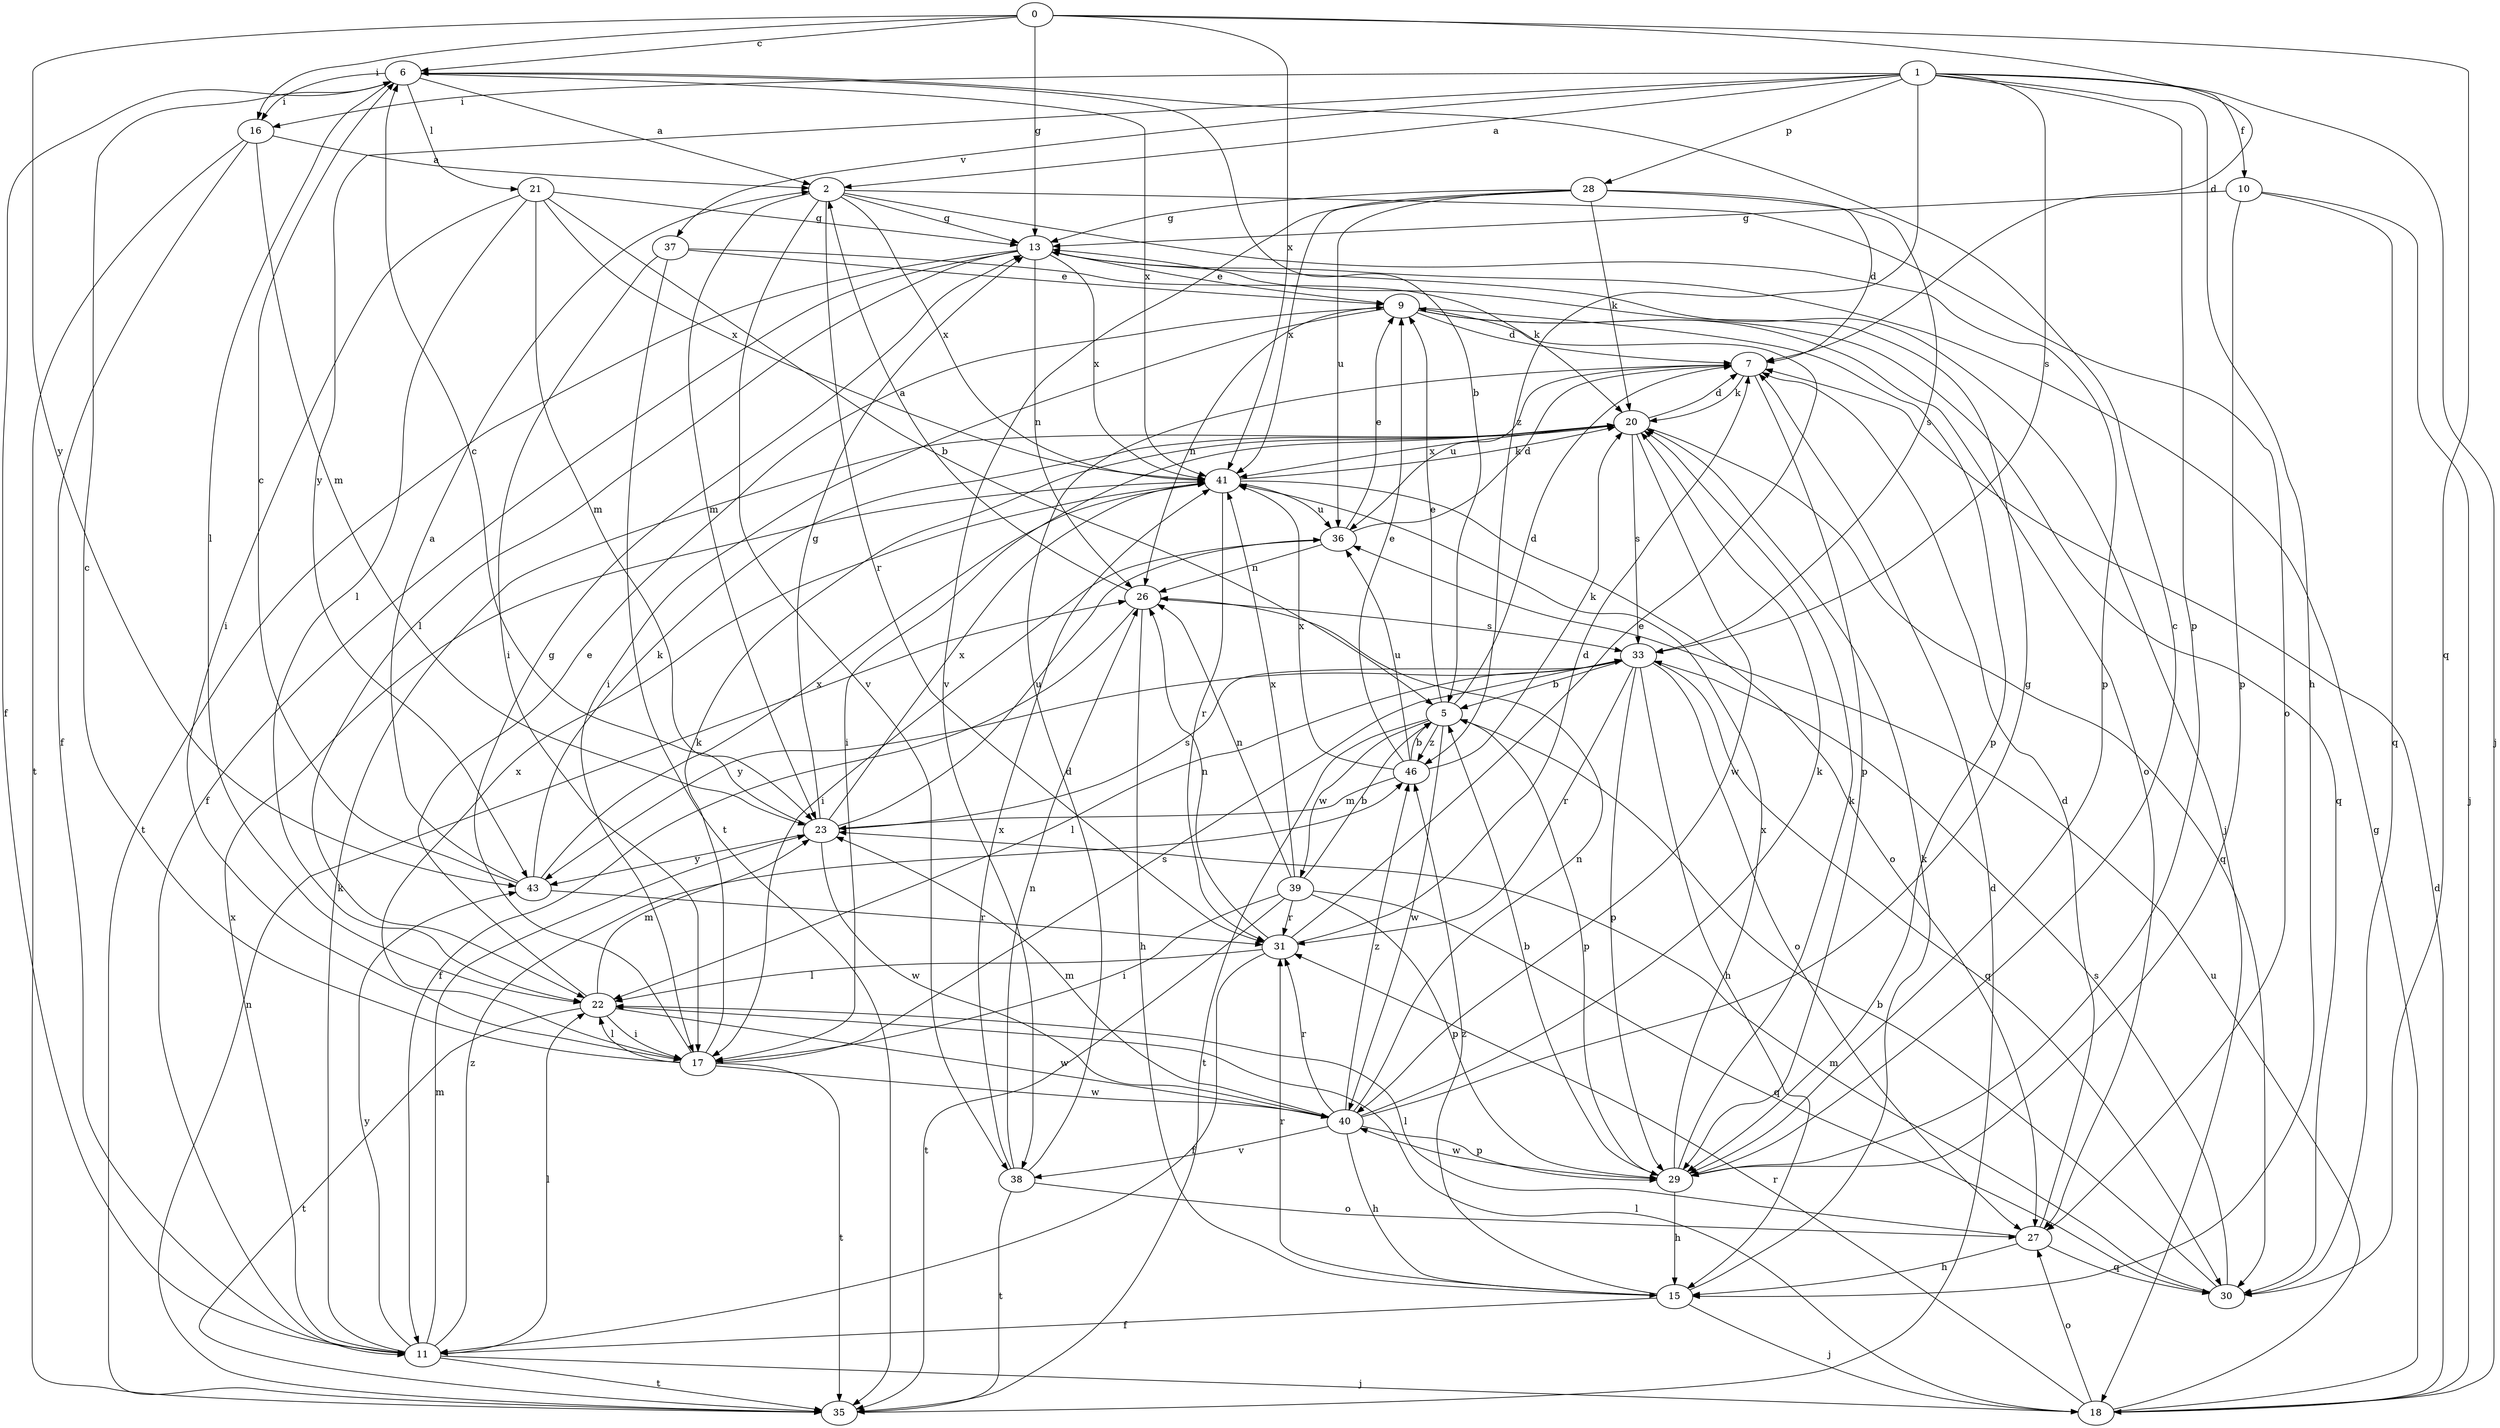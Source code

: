 strict digraph  {
0;
1;
2;
5;
6;
7;
9;
10;
11;
13;
15;
16;
17;
18;
20;
21;
22;
23;
26;
27;
28;
29;
30;
31;
33;
35;
36;
37;
38;
39;
40;
41;
43;
46;
0 -> 6  [label=c];
0 -> 7  [label=d];
0 -> 13  [label=g];
0 -> 16  [label=i];
0 -> 30  [label=q];
0 -> 41  [label=x];
0 -> 43  [label=y];
1 -> 2  [label=a];
1 -> 10  [label=f];
1 -> 15  [label=h];
1 -> 16  [label=i];
1 -> 18  [label=j];
1 -> 28  [label=p];
1 -> 29  [label=p];
1 -> 33  [label=s];
1 -> 37  [label=v];
1 -> 43  [label=y];
1 -> 46  [label=z];
2 -> 13  [label=g];
2 -> 23  [label=m];
2 -> 27  [label=o];
2 -> 29  [label=p];
2 -> 31  [label=r];
2 -> 38  [label=v];
2 -> 41  [label=x];
5 -> 7  [label=d];
5 -> 9  [label=e];
5 -> 29  [label=p];
5 -> 35  [label=t];
5 -> 39  [label=w];
5 -> 40  [label=w];
5 -> 46  [label=z];
6 -> 2  [label=a];
6 -> 5  [label=b];
6 -> 11  [label=f];
6 -> 16  [label=i];
6 -> 21  [label=l];
6 -> 22  [label=l];
6 -> 41  [label=x];
7 -> 20  [label=k];
7 -> 29  [label=p];
7 -> 36  [label=u];
9 -> 7  [label=d];
9 -> 17  [label=i];
9 -> 26  [label=n];
9 -> 27  [label=o];
9 -> 29  [label=p];
9 -> 30  [label=q];
10 -> 13  [label=g];
10 -> 18  [label=j];
10 -> 29  [label=p];
10 -> 30  [label=q];
11 -> 18  [label=j];
11 -> 20  [label=k];
11 -> 22  [label=l];
11 -> 23  [label=m];
11 -> 35  [label=t];
11 -> 41  [label=x];
11 -> 43  [label=y];
11 -> 46  [label=z];
13 -> 9  [label=e];
13 -> 11  [label=f];
13 -> 18  [label=j];
13 -> 22  [label=l];
13 -> 26  [label=n];
13 -> 35  [label=t];
13 -> 41  [label=x];
15 -> 11  [label=f];
15 -> 18  [label=j];
15 -> 20  [label=k];
15 -> 31  [label=r];
15 -> 46  [label=z];
16 -> 2  [label=a];
16 -> 11  [label=f];
16 -> 23  [label=m];
16 -> 35  [label=t];
17 -> 6  [label=c];
17 -> 13  [label=g];
17 -> 20  [label=k];
17 -> 22  [label=l];
17 -> 33  [label=s];
17 -> 35  [label=t];
17 -> 40  [label=w];
17 -> 41  [label=x];
18 -> 7  [label=d];
18 -> 13  [label=g];
18 -> 22  [label=l];
18 -> 27  [label=o];
18 -> 31  [label=r];
18 -> 36  [label=u];
20 -> 7  [label=d];
20 -> 17  [label=i];
20 -> 30  [label=q];
20 -> 33  [label=s];
20 -> 40  [label=w];
20 -> 41  [label=x];
21 -> 5  [label=b];
21 -> 13  [label=g];
21 -> 17  [label=i];
21 -> 22  [label=l];
21 -> 23  [label=m];
21 -> 41  [label=x];
22 -> 9  [label=e];
22 -> 17  [label=i];
22 -> 23  [label=m];
22 -> 35  [label=t];
22 -> 40  [label=w];
23 -> 6  [label=c];
23 -> 13  [label=g];
23 -> 33  [label=s];
23 -> 36  [label=u];
23 -> 40  [label=w];
23 -> 41  [label=x];
23 -> 43  [label=y];
26 -> 2  [label=a];
26 -> 11  [label=f];
26 -> 15  [label=h];
26 -> 33  [label=s];
27 -> 7  [label=d];
27 -> 15  [label=h];
27 -> 22  [label=l];
27 -> 30  [label=q];
28 -> 7  [label=d];
28 -> 13  [label=g];
28 -> 20  [label=k];
28 -> 33  [label=s];
28 -> 36  [label=u];
28 -> 38  [label=v];
28 -> 41  [label=x];
29 -> 5  [label=b];
29 -> 6  [label=c];
29 -> 15  [label=h];
29 -> 20  [label=k];
29 -> 40  [label=w];
29 -> 41  [label=x];
30 -> 5  [label=b];
30 -> 23  [label=m];
30 -> 33  [label=s];
31 -> 7  [label=d];
31 -> 9  [label=e];
31 -> 11  [label=f];
31 -> 22  [label=l];
31 -> 26  [label=n];
33 -> 5  [label=b];
33 -> 15  [label=h];
33 -> 22  [label=l];
33 -> 27  [label=o];
33 -> 29  [label=p];
33 -> 30  [label=q];
33 -> 31  [label=r];
33 -> 43  [label=y];
35 -> 7  [label=d];
35 -> 26  [label=n];
36 -> 7  [label=d];
36 -> 9  [label=e];
36 -> 17  [label=i];
36 -> 26  [label=n];
37 -> 9  [label=e];
37 -> 17  [label=i];
37 -> 20  [label=k];
37 -> 35  [label=t];
38 -> 7  [label=d];
38 -> 26  [label=n];
38 -> 27  [label=o];
38 -> 35  [label=t];
38 -> 41  [label=x];
39 -> 5  [label=b];
39 -> 17  [label=i];
39 -> 26  [label=n];
39 -> 29  [label=p];
39 -> 30  [label=q];
39 -> 31  [label=r];
39 -> 35  [label=t];
39 -> 41  [label=x];
40 -> 13  [label=g];
40 -> 15  [label=h];
40 -> 20  [label=k];
40 -> 23  [label=m];
40 -> 26  [label=n];
40 -> 29  [label=p];
40 -> 31  [label=r];
40 -> 38  [label=v];
40 -> 46  [label=z];
41 -> 20  [label=k];
41 -> 27  [label=o];
41 -> 31  [label=r];
41 -> 36  [label=u];
43 -> 2  [label=a];
43 -> 6  [label=c];
43 -> 20  [label=k];
43 -> 31  [label=r];
43 -> 41  [label=x];
46 -> 5  [label=b];
46 -> 9  [label=e];
46 -> 20  [label=k];
46 -> 23  [label=m];
46 -> 36  [label=u];
46 -> 41  [label=x];
}
